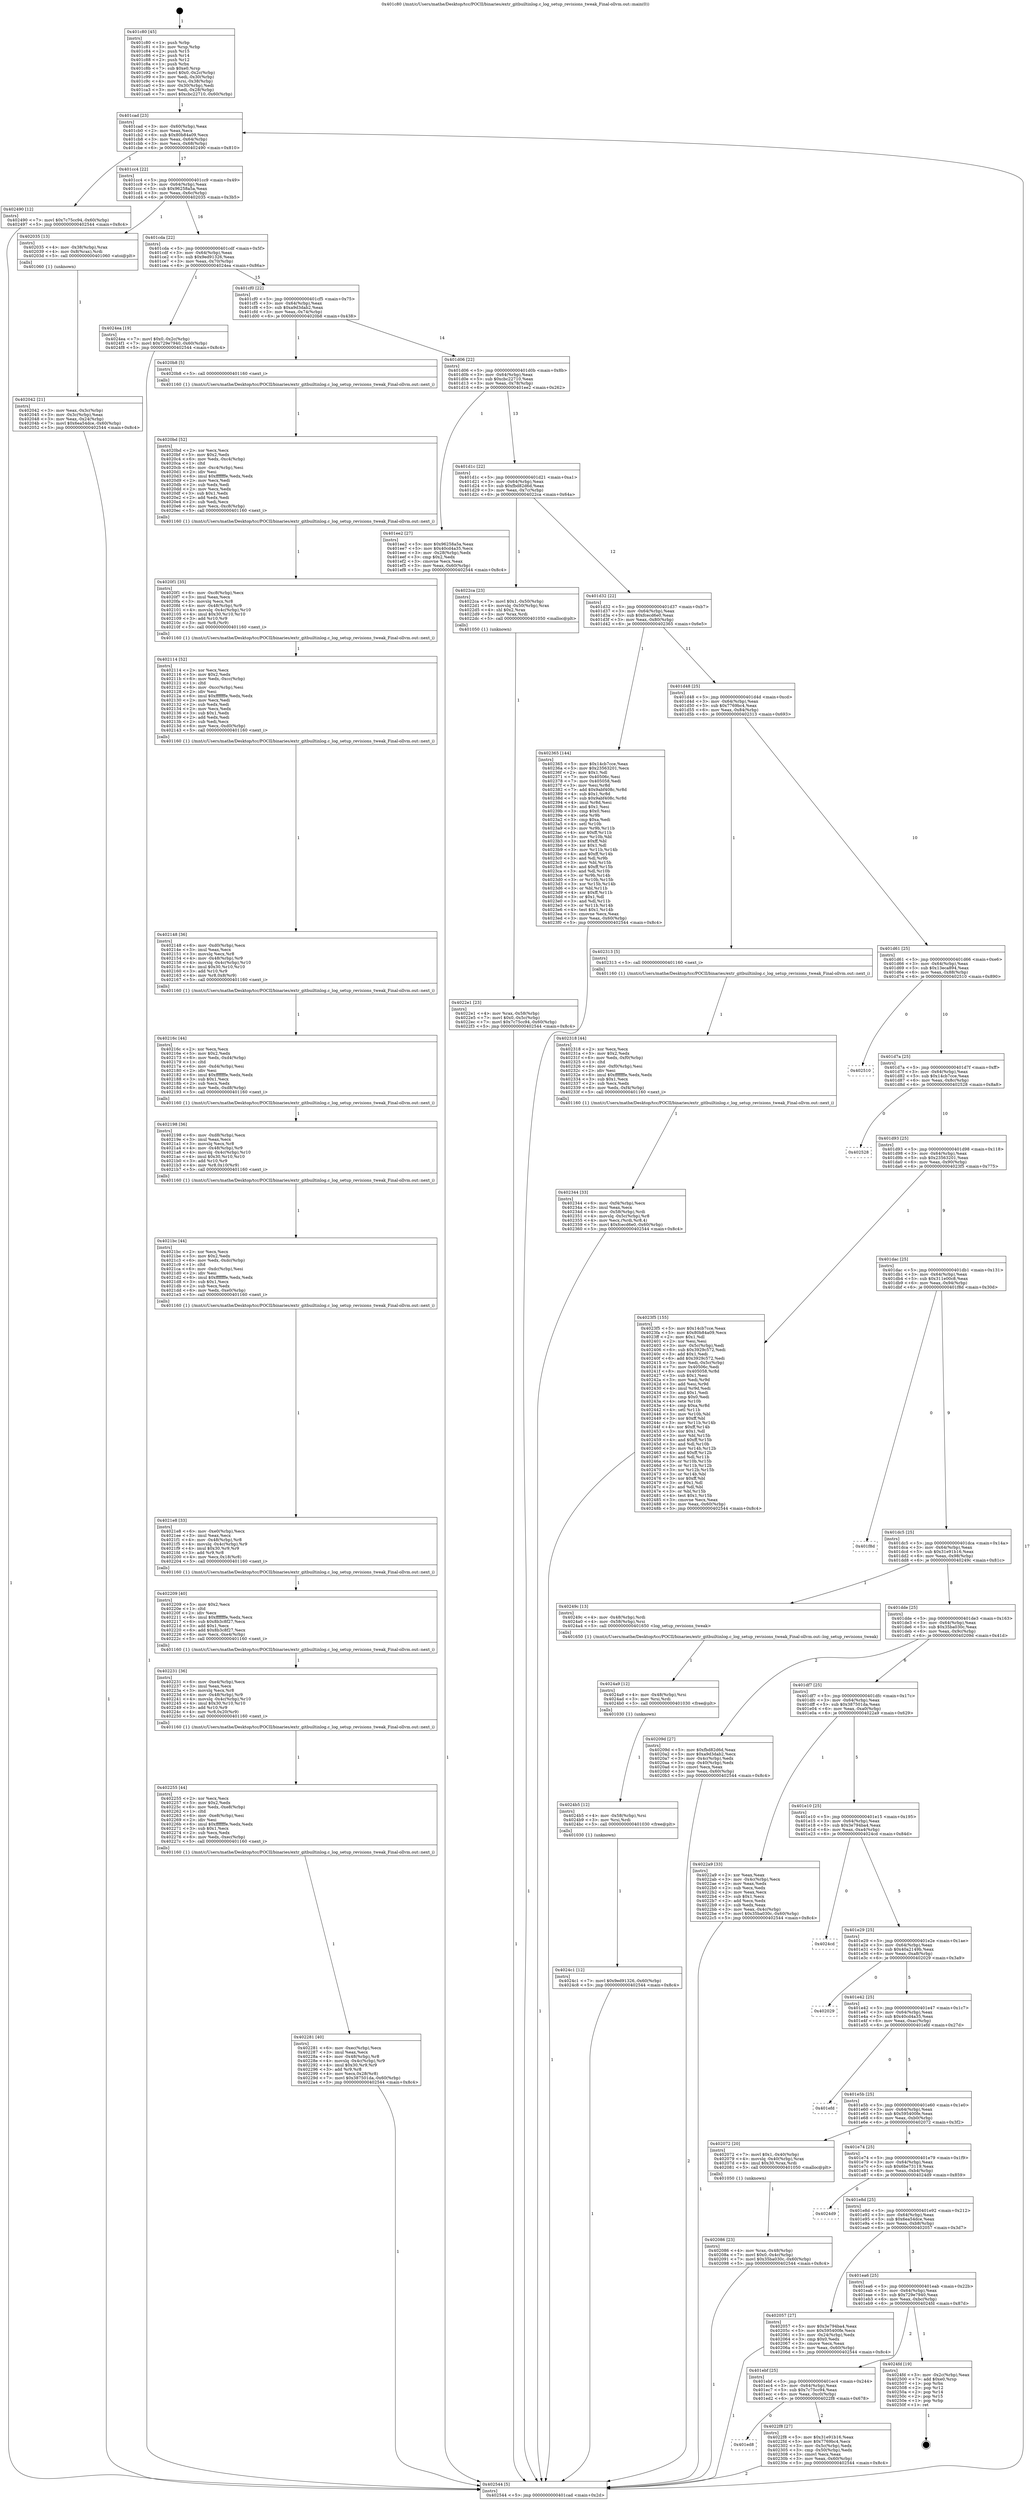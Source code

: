 digraph "0x401c80" {
  label = "0x401c80 (/mnt/c/Users/mathe/Desktop/tcc/POCII/binaries/extr_gitbuiltinlog.c_log_setup_revisions_tweak_Final-ollvm.out::main(0))"
  labelloc = "t"
  node[shape=record]

  Entry [label="",width=0.3,height=0.3,shape=circle,fillcolor=black,style=filled]
  "0x401cad" [label="{
     0x401cad [23]\l
     | [instrs]\l
     &nbsp;&nbsp;0x401cad \<+3\>: mov -0x60(%rbp),%eax\l
     &nbsp;&nbsp;0x401cb0 \<+2\>: mov %eax,%ecx\l
     &nbsp;&nbsp;0x401cb2 \<+6\>: sub $0x80b84a09,%ecx\l
     &nbsp;&nbsp;0x401cb8 \<+3\>: mov %eax,-0x64(%rbp)\l
     &nbsp;&nbsp;0x401cbb \<+3\>: mov %ecx,-0x68(%rbp)\l
     &nbsp;&nbsp;0x401cbe \<+6\>: je 0000000000402490 \<main+0x810\>\l
  }"]
  "0x402490" [label="{
     0x402490 [12]\l
     | [instrs]\l
     &nbsp;&nbsp;0x402490 \<+7\>: movl $0x7c75cc94,-0x60(%rbp)\l
     &nbsp;&nbsp;0x402497 \<+5\>: jmp 0000000000402544 \<main+0x8c4\>\l
  }"]
  "0x401cc4" [label="{
     0x401cc4 [22]\l
     | [instrs]\l
     &nbsp;&nbsp;0x401cc4 \<+5\>: jmp 0000000000401cc9 \<main+0x49\>\l
     &nbsp;&nbsp;0x401cc9 \<+3\>: mov -0x64(%rbp),%eax\l
     &nbsp;&nbsp;0x401ccc \<+5\>: sub $0x96258a5a,%eax\l
     &nbsp;&nbsp;0x401cd1 \<+3\>: mov %eax,-0x6c(%rbp)\l
     &nbsp;&nbsp;0x401cd4 \<+6\>: je 0000000000402035 \<main+0x3b5\>\l
  }"]
  Exit [label="",width=0.3,height=0.3,shape=circle,fillcolor=black,style=filled,peripheries=2]
  "0x402035" [label="{
     0x402035 [13]\l
     | [instrs]\l
     &nbsp;&nbsp;0x402035 \<+4\>: mov -0x38(%rbp),%rax\l
     &nbsp;&nbsp;0x402039 \<+4\>: mov 0x8(%rax),%rdi\l
     &nbsp;&nbsp;0x40203d \<+5\>: call 0000000000401060 \<atoi@plt\>\l
     | [calls]\l
     &nbsp;&nbsp;0x401060 \{1\} (unknown)\l
  }"]
  "0x401cda" [label="{
     0x401cda [22]\l
     | [instrs]\l
     &nbsp;&nbsp;0x401cda \<+5\>: jmp 0000000000401cdf \<main+0x5f\>\l
     &nbsp;&nbsp;0x401cdf \<+3\>: mov -0x64(%rbp),%eax\l
     &nbsp;&nbsp;0x401ce2 \<+5\>: sub $0x9ed91326,%eax\l
     &nbsp;&nbsp;0x401ce7 \<+3\>: mov %eax,-0x70(%rbp)\l
     &nbsp;&nbsp;0x401cea \<+6\>: je 00000000004024ea \<main+0x86a\>\l
  }"]
  "0x4024c1" [label="{
     0x4024c1 [12]\l
     | [instrs]\l
     &nbsp;&nbsp;0x4024c1 \<+7\>: movl $0x9ed91326,-0x60(%rbp)\l
     &nbsp;&nbsp;0x4024c8 \<+5\>: jmp 0000000000402544 \<main+0x8c4\>\l
  }"]
  "0x4024ea" [label="{
     0x4024ea [19]\l
     | [instrs]\l
     &nbsp;&nbsp;0x4024ea \<+7\>: movl $0x0,-0x2c(%rbp)\l
     &nbsp;&nbsp;0x4024f1 \<+7\>: movl $0x729e7940,-0x60(%rbp)\l
     &nbsp;&nbsp;0x4024f8 \<+5\>: jmp 0000000000402544 \<main+0x8c4\>\l
  }"]
  "0x401cf0" [label="{
     0x401cf0 [22]\l
     | [instrs]\l
     &nbsp;&nbsp;0x401cf0 \<+5\>: jmp 0000000000401cf5 \<main+0x75\>\l
     &nbsp;&nbsp;0x401cf5 \<+3\>: mov -0x64(%rbp),%eax\l
     &nbsp;&nbsp;0x401cf8 \<+5\>: sub $0xa9d3dab2,%eax\l
     &nbsp;&nbsp;0x401cfd \<+3\>: mov %eax,-0x74(%rbp)\l
     &nbsp;&nbsp;0x401d00 \<+6\>: je 00000000004020b8 \<main+0x438\>\l
  }"]
  "0x4024b5" [label="{
     0x4024b5 [12]\l
     | [instrs]\l
     &nbsp;&nbsp;0x4024b5 \<+4\>: mov -0x58(%rbp),%rsi\l
     &nbsp;&nbsp;0x4024b9 \<+3\>: mov %rsi,%rdi\l
     &nbsp;&nbsp;0x4024bc \<+5\>: call 0000000000401030 \<free@plt\>\l
     | [calls]\l
     &nbsp;&nbsp;0x401030 \{1\} (unknown)\l
  }"]
  "0x4020b8" [label="{
     0x4020b8 [5]\l
     | [instrs]\l
     &nbsp;&nbsp;0x4020b8 \<+5\>: call 0000000000401160 \<next_i\>\l
     | [calls]\l
     &nbsp;&nbsp;0x401160 \{1\} (/mnt/c/Users/mathe/Desktop/tcc/POCII/binaries/extr_gitbuiltinlog.c_log_setup_revisions_tweak_Final-ollvm.out::next_i)\l
  }"]
  "0x401d06" [label="{
     0x401d06 [22]\l
     | [instrs]\l
     &nbsp;&nbsp;0x401d06 \<+5\>: jmp 0000000000401d0b \<main+0x8b\>\l
     &nbsp;&nbsp;0x401d0b \<+3\>: mov -0x64(%rbp),%eax\l
     &nbsp;&nbsp;0x401d0e \<+5\>: sub $0xcbc22710,%eax\l
     &nbsp;&nbsp;0x401d13 \<+3\>: mov %eax,-0x78(%rbp)\l
     &nbsp;&nbsp;0x401d16 \<+6\>: je 0000000000401ee2 \<main+0x262\>\l
  }"]
  "0x4024a9" [label="{
     0x4024a9 [12]\l
     | [instrs]\l
     &nbsp;&nbsp;0x4024a9 \<+4\>: mov -0x48(%rbp),%rsi\l
     &nbsp;&nbsp;0x4024ad \<+3\>: mov %rsi,%rdi\l
     &nbsp;&nbsp;0x4024b0 \<+5\>: call 0000000000401030 \<free@plt\>\l
     | [calls]\l
     &nbsp;&nbsp;0x401030 \{1\} (unknown)\l
  }"]
  "0x401ee2" [label="{
     0x401ee2 [27]\l
     | [instrs]\l
     &nbsp;&nbsp;0x401ee2 \<+5\>: mov $0x96258a5a,%eax\l
     &nbsp;&nbsp;0x401ee7 \<+5\>: mov $0x40cd4a35,%ecx\l
     &nbsp;&nbsp;0x401eec \<+3\>: mov -0x28(%rbp),%edx\l
     &nbsp;&nbsp;0x401eef \<+3\>: cmp $0x2,%edx\l
     &nbsp;&nbsp;0x401ef2 \<+3\>: cmovne %ecx,%eax\l
     &nbsp;&nbsp;0x401ef5 \<+3\>: mov %eax,-0x60(%rbp)\l
     &nbsp;&nbsp;0x401ef8 \<+5\>: jmp 0000000000402544 \<main+0x8c4\>\l
  }"]
  "0x401d1c" [label="{
     0x401d1c [22]\l
     | [instrs]\l
     &nbsp;&nbsp;0x401d1c \<+5\>: jmp 0000000000401d21 \<main+0xa1\>\l
     &nbsp;&nbsp;0x401d21 \<+3\>: mov -0x64(%rbp),%eax\l
     &nbsp;&nbsp;0x401d24 \<+5\>: sub $0xfbd82d6d,%eax\l
     &nbsp;&nbsp;0x401d29 \<+3\>: mov %eax,-0x7c(%rbp)\l
     &nbsp;&nbsp;0x401d2c \<+6\>: je 00000000004022ca \<main+0x64a\>\l
  }"]
  "0x402544" [label="{
     0x402544 [5]\l
     | [instrs]\l
     &nbsp;&nbsp;0x402544 \<+5\>: jmp 0000000000401cad \<main+0x2d\>\l
  }"]
  "0x401c80" [label="{
     0x401c80 [45]\l
     | [instrs]\l
     &nbsp;&nbsp;0x401c80 \<+1\>: push %rbp\l
     &nbsp;&nbsp;0x401c81 \<+3\>: mov %rsp,%rbp\l
     &nbsp;&nbsp;0x401c84 \<+2\>: push %r15\l
     &nbsp;&nbsp;0x401c86 \<+2\>: push %r14\l
     &nbsp;&nbsp;0x401c88 \<+2\>: push %r12\l
     &nbsp;&nbsp;0x401c8a \<+1\>: push %rbx\l
     &nbsp;&nbsp;0x401c8b \<+7\>: sub $0xe0,%rsp\l
     &nbsp;&nbsp;0x401c92 \<+7\>: movl $0x0,-0x2c(%rbp)\l
     &nbsp;&nbsp;0x401c99 \<+3\>: mov %edi,-0x30(%rbp)\l
     &nbsp;&nbsp;0x401c9c \<+4\>: mov %rsi,-0x38(%rbp)\l
     &nbsp;&nbsp;0x401ca0 \<+3\>: mov -0x30(%rbp),%edi\l
     &nbsp;&nbsp;0x401ca3 \<+3\>: mov %edi,-0x28(%rbp)\l
     &nbsp;&nbsp;0x401ca6 \<+7\>: movl $0xcbc22710,-0x60(%rbp)\l
  }"]
  "0x402042" [label="{
     0x402042 [21]\l
     | [instrs]\l
     &nbsp;&nbsp;0x402042 \<+3\>: mov %eax,-0x3c(%rbp)\l
     &nbsp;&nbsp;0x402045 \<+3\>: mov -0x3c(%rbp),%eax\l
     &nbsp;&nbsp;0x402048 \<+3\>: mov %eax,-0x24(%rbp)\l
     &nbsp;&nbsp;0x40204b \<+7\>: movl $0x6ea54dce,-0x60(%rbp)\l
     &nbsp;&nbsp;0x402052 \<+5\>: jmp 0000000000402544 \<main+0x8c4\>\l
  }"]
  "0x402344" [label="{
     0x402344 [33]\l
     | [instrs]\l
     &nbsp;&nbsp;0x402344 \<+6\>: mov -0xf4(%rbp),%ecx\l
     &nbsp;&nbsp;0x40234a \<+3\>: imul %eax,%ecx\l
     &nbsp;&nbsp;0x40234d \<+4\>: mov -0x58(%rbp),%rdi\l
     &nbsp;&nbsp;0x402351 \<+4\>: movslq -0x5c(%rbp),%r8\l
     &nbsp;&nbsp;0x402355 \<+4\>: mov %ecx,(%rdi,%r8,4)\l
     &nbsp;&nbsp;0x402359 \<+7\>: movl $0xfcecd6e0,-0x60(%rbp)\l
     &nbsp;&nbsp;0x402360 \<+5\>: jmp 0000000000402544 \<main+0x8c4\>\l
  }"]
  "0x4022ca" [label="{
     0x4022ca [23]\l
     | [instrs]\l
     &nbsp;&nbsp;0x4022ca \<+7\>: movl $0x1,-0x50(%rbp)\l
     &nbsp;&nbsp;0x4022d1 \<+4\>: movslq -0x50(%rbp),%rax\l
     &nbsp;&nbsp;0x4022d5 \<+4\>: shl $0x2,%rax\l
     &nbsp;&nbsp;0x4022d9 \<+3\>: mov %rax,%rdi\l
     &nbsp;&nbsp;0x4022dc \<+5\>: call 0000000000401050 \<malloc@plt\>\l
     | [calls]\l
     &nbsp;&nbsp;0x401050 \{1\} (unknown)\l
  }"]
  "0x401d32" [label="{
     0x401d32 [22]\l
     | [instrs]\l
     &nbsp;&nbsp;0x401d32 \<+5\>: jmp 0000000000401d37 \<main+0xb7\>\l
     &nbsp;&nbsp;0x401d37 \<+3\>: mov -0x64(%rbp),%eax\l
     &nbsp;&nbsp;0x401d3a \<+5\>: sub $0xfcecd6e0,%eax\l
     &nbsp;&nbsp;0x401d3f \<+3\>: mov %eax,-0x80(%rbp)\l
     &nbsp;&nbsp;0x401d42 \<+6\>: je 0000000000402365 \<main+0x6e5\>\l
  }"]
  "0x402318" [label="{
     0x402318 [44]\l
     | [instrs]\l
     &nbsp;&nbsp;0x402318 \<+2\>: xor %ecx,%ecx\l
     &nbsp;&nbsp;0x40231a \<+5\>: mov $0x2,%edx\l
     &nbsp;&nbsp;0x40231f \<+6\>: mov %edx,-0xf0(%rbp)\l
     &nbsp;&nbsp;0x402325 \<+1\>: cltd\l
     &nbsp;&nbsp;0x402326 \<+6\>: mov -0xf0(%rbp),%esi\l
     &nbsp;&nbsp;0x40232c \<+2\>: idiv %esi\l
     &nbsp;&nbsp;0x40232e \<+6\>: imul $0xfffffffe,%edx,%edx\l
     &nbsp;&nbsp;0x402334 \<+3\>: sub $0x1,%ecx\l
     &nbsp;&nbsp;0x402337 \<+2\>: sub %ecx,%edx\l
     &nbsp;&nbsp;0x402339 \<+6\>: mov %edx,-0xf4(%rbp)\l
     &nbsp;&nbsp;0x40233f \<+5\>: call 0000000000401160 \<next_i\>\l
     | [calls]\l
     &nbsp;&nbsp;0x401160 \{1\} (/mnt/c/Users/mathe/Desktop/tcc/POCII/binaries/extr_gitbuiltinlog.c_log_setup_revisions_tweak_Final-ollvm.out::next_i)\l
  }"]
  "0x402365" [label="{
     0x402365 [144]\l
     | [instrs]\l
     &nbsp;&nbsp;0x402365 \<+5\>: mov $0x14cb7cce,%eax\l
     &nbsp;&nbsp;0x40236a \<+5\>: mov $0x23563201,%ecx\l
     &nbsp;&nbsp;0x40236f \<+2\>: mov $0x1,%dl\l
     &nbsp;&nbsp;0x402371 \<+7\>: mov 0x40506c,%esi\l
     &nbsp;&nbsp;0x402378 \<+7\>: mov 0x405058,%edi\l
     &nbsp;&nbsp;0x40237f \<+3\>: mov %esi,%r8d\l
     &nbsp;&nbsp;0x402382 \<+7\>: add $0x9abf408c,%r8d\l
     &nbsp;&nbsp;0x402389 \<+4\>: sub $0x1,%r8d\l
     &nbsp;&nbsp;0x40238d \<+7\>: sub $0x9abf408c,%r8d\l
     &nbsp;&nbsp;0x402394 \<+4\>: imul %r8d,%esi\l
     &nbsp;&nbsp;0x402398 \<+3\>: and $0x1,%esi\l
     &nbsp;&nbsp;0x40239b \<+3\>: cmp $0x0,%esi\l
     &nbsp;&nbsp;0x40239e \<+4\>: sete %r9b\l
     &nbsp;&nbsp;0x4023a2 \<+3\>: cmp $0xa,%edi\l
     &nbsp;&nbsp;0x4023a5 \<+4\>: setl %r10b\l
     &nbsp;&nbsp;0x4023a9 \<+3\>: mov %r9b,%r11b\l
     &nbsp;&nbsp;0x4023ac \<+4\>: xor $0xff,%r11b\l
     &nbsp;&nbsp;0x4023b0 \<+3\>: mov %r10b,%bl\l
     &nbsp;&nbsp;0x4023b3 \<+3\>: xor $0xff,%bl\l
     &nbsp;&nbsp;0x4023b6 \<+3\>: xor $0x1,%dl\l
     &nbsp;&nbsp;0x4023b9 \<+3\>: mov %r11b,%r14b\l
     &nbsp;&nbsp;0x4023bc \<+4\>: and $0xff,%r14b\l
     &nbsp;&nbsp;0x4023c0 \<+3\>: and %dl,%r9b\l
     &nbsp;&nbsp;0x4023c3 \<+3\>: mov %bl,%r15b\l
     &nbsp;&nbsp;0x4023c6 \<+4\>: and $0xff,%r15b\l
     &nbsp;&nbsp;0x4023ca \<+3\>: and %dl,%r10b\l
     &nbsp;&nbsp;0x4023cd \<+3\>: or %r9b,%r14b\l
     &nbsp;&nbsp;0x4023d0 \<+3\>: or %r10b,%r15b\l
     &nbsp;&nbsp;0x4023d3 \<+3\>: xor %r15b,%r14b\l
     &nbsp;&nbsp;0x4023d6 \<+3\>: or %bl,%r11b\l
     &nbsp;&nbsp;0x4023d9 \<+4\>: xor $0xff,%r11b\l
     &nbsp;&nbsp;0x4023dd \<+3\>: or $0x1,%dl\l
     &nbsp;&nbsp;0x4023e0 \<+3\>: and %dl,%r11b\l
     &nbsp;&nbsp;0x4023e3 \<+3\>: or %r11b,%r14b\l
     &nbsp;&nbsp;0x4023e6 \<+4\>: test $0x1,%r14b\l
     &nbsp;&nbsp;0x4023ea \<+3\>: cmovne %ecx,%eax\l
     &nbsp;&nbsp;0x4023ed \<+3\>: mov %eax,-0x60(%rbp)\l
     &nbsp;&nbsp;0x4023f0 \<+5\>: jmp 0000000000402544 \<main+0x8c4\>\l
  }"]
  "0x401d48" [label="{
     0x401d48 [25]\l
     | [instrs]\l
     &nbsp;&nbsp;0x401d48 \<+5\>: jmp 0000000000401d4d \<main+0xcd\>\l
     &nbsp;&nbsp;0x401d4d \<+3\>: mov -0x64(%rbp),%eax\l
     &nbsp;&nbsp;0x401d50 \<+5\>: sub $0x7769bc4,%eax\l
     &nbsp;&nbsp;0x401d55 \<+6\>: mov %eax,-0x84(%rbp)\l
     &nbsp;&nbsp;0x401d5b \<+6\>: je 0000000000402313 \<main+0x693\>\l
  }"]
  "0x401ed8" [label="{
     0x401ed8\l
  }", style=dashed]
  "0x402313" [label="{
     0x402313 [5]\l
     | [instrs]\l
     &nbsp;&nbsp;0x402313 \<+5\>: call 0000000000401160 \<next_i\>\l
     | [calls]\l
     &nbsp;&nbsp;0x401160 \{1\} (/mnt/c/Users/mathe/Desktop/tcc/POCII/binaries/extr_gitbuiltinlog.c_log_setup_revisions_tweak_Final-ollvm.out::next_i)\l
  }"]
  "0x401d61" [label="{
     0x401d61 [25]\l
     | [instrs]\l
     &nbsp;&nbsp;0x401d61 \<+5\>: jmp 0000000000401d66 \<main+0xe6\>\l
     &nbsp;&nbsp;0x401d66 \<+3\>: mov -0x64(%rbp),%eax\l
     &nbsp;&nbsp;0x401d69 \<+5\>: sub $0x13eca894,%eax\l
     &nbsp;&nbsp;0x401d6e \<+6\>: mov %eax,-0x88(%rbp)\l
     &nbsp;&nbsp;0x401d74 \<+6\>: je 0000000000402510 \<main+0x890\>\l
  }"]
  "0x4022f8" [label="{
     0x4022f8 [27]\l
     | [instrs]\l
     &nbsp;&nbsp;0x4022f8 \<+5\>: mov $0x31e91b16,%eax\l
     &nbsp;&nbsp;0x4022fd \<+5\>: mov $0x7769bc4,%ecx\l
     &nbsp;&nbsp;0x402302 \<+3\>: mov -0x5c(%rbp),%edx\l
     &nbsp;&nbsp;0x402305 \<+3\>: cmp -0x50(%rbp),%edx\l
     &nbsp;&nbsp;0x402308 \<+3\>: cmovl %ecx,%eax\l
     &nbsp;&nbsp;0x40230b \<+3\>: mov %eax,-0x60(%rbp)\l
     &nbsp;&nbsp;0x40230e \<+5\>: jmp 0000000000402544 \<main+0x8c4\>\l
  }"]
  "0x402510" [label="{
     0x402510\l
  }", style=dashed]
  "0x401d7a" [label="{
     0x401d7a [25]\l
     | [instrs]\l
     &nbsp;&nbsp;0x401d7a \<+5\>: jmp 0000000000401d7f \<main+0xff\>\l
     &nbsp;&nbsp;0x401d7f \<+3\>: mov -0x64(%rbp),%eax\l
     &nbsp;&nbsp;0x401d82 \<+5\>: sub $0x14cb7cce,%eax\l
     &nbsp;&nbsp;0x401d87 \<+6\>: mov %eax,-0x8c(%rbp)\l
     &nbsp;&nbsp;0x401d8d \<+6\>: je 0000000000402528 \<main+0x8a8\>\l
  }"]
  "0x401ebf" [label="{
     0x401ebf [25]\l
     | [instrs]\l
     &nbsp;&nbsp;0x401ebf \<+5\>: jmp 0000000000401ec4 \<main+0x244\>\l
     &nbsp;&nbsp;0x401ec4 \<+3\>: mov -0x64(%rbp),%eax\l
     &nbsp;&nbsp;0x401ec7 \<+5\>: sub $0x7c75cc94,%eax\l
     &nbsp;&nbsp;0x401ecc \<+6\>: mov %eax,-0xc0(%rbp)\l
     &nbsp;&nbsp;0x401ed2 \<+6\>: je 00000000004022f8 \<main+0x678\>\l
  }"]
  "0x402528" [label="{
     0x402528\l
  }", style=dashed]
  "0x401d93" [label="{
     0x401d93 [25]\l
     | [instrs]\l
     &nbsp;&nbsp;0x401d93 \<+5\>: jmp 0000000000401d98 \<main+0x118\>\l
     &nbsp;&nbsp;0x401d98 \<+3\>: mov -0x64(%rbp),%eax\l
     &nbsp;&nbsp;0x401d9b \<+5\>: sub $0x23563201,%eax\l
     &nbsp;&nbsp;0x401da0 \<+6\>: mov %eax,-0x90(%rbp)\l
     &nbsp;&nbsp;0x401da6 \<+6\>: je 00000000004023f5 \<main+0x775\>\l
  }"]
  "0x4024fd" [label="{
     0x4024fd [19]\l
     | [instrs]\l
     &nbsp;&nbsp;0x4024fd \<+3\>: mov -0x2c(%rbp),%eax\l
     &nbsp;&nbsp;0x402500 \<+7\>: add $0xe0,%rsp\l
     &nbsp;&nbsp;0x402507 \<+1\>: pop %rbx\l
     &nbsp;&nbsp;0x402508 \<+2\>: pop %r12\l
     &nbsp;&nbsp;0x40250a \<+2\>: pop %r14\l
     &nbsp;&nbsp;0x40250c \<+2\>: pop %r15\l
     &nbsp;&nbsp;0x40250e \<+1\>: pop %rbp\l
     &nbsp;&nbsp;0x40250f \<+1\>: ret\l
  }"]
  "0x4023f5" [label="{
     0x4023f5 [155]\l
     | [instrs]\l
     &nbsp;&nbsp;0x4023f5 \<+5\>: mov $0x14cb7cce,%eax\l
     &nbsp;&nbsp;0x4023fa \<+5\>: mov $0x80b84a09,%ecx\l
     &nbsp;&nbsp;0x4023ff \<+2\>: mov $0x1,%dl\l
     &nbsp;&nbsp;0x402401 \<+2\>: xor %esi,%esi\l
     &nbsp;&nbsp;0x402403 \<+3\>: mov -0x5c(%rbp),%edi\l
     &nbsp;&nbsp;0x402406 \<+6\>: sub $0x3929c572,%edi\l
     &nbsp;&nbsp;0x40240c \<+3\>: add $0x1,%edi\l
     &nbsp;&nbsp;0x40240f \<+6\>: add $0x3929c572,%edi\l
     &nbsp;&nbsp;0x402415 \<+3\>: mov %edi,-0x5c(%rbp)\l
     &nbsp;&nbsp;0x402418 \<+7\>: mov 0x40506c,%edi\l
     &nbsp;&nbsp;0x40241f \<+8\>: mov 0x405058,%r8d\l
     &nbsp;&nbsp;0x402427 \<+3\>: sub $0x1,%esi\l
     &nbsp;&nbsp;0x40242a \<+3\>: mov %edi,%r9d\l
     &nbsp;&nbsp;0x40242d \<+3\>: add %esi,%r9d\l
     &nbsp;&nbsp;0x402430 \<+4\>: imul %r9d,%edi\l
     &nbsp;&nbsp;0x402434 \<+3\>: and $0x1,%edi\l
     &nbsp;&nbsp;0x402437 \<+3\>: cmp $0x0,%edi\l
     &nbsp;&nbsp;0x40243a \<+4\>: sete %r10b\l
     &nbsp;&nbsp;0x40243e \<+4\>: cmp $0xa,%r8d\l
     &nbsp;&nbsp;0x402442 \<+4\>: setl %r11b\l
     &nbsp;&nbsp;0x402446 \<+3\>: mov %r10b,%bl\l
     &nbsp;&nbsp;0x402449 \<+3\>: xor $0xff,%bl\l
     &nbsp;&nbsp;0x40244c \<+3\>: mov %r11b,%r14b\l
     &nbsp;&nbsp;0x40244f \<+4\>: xor $0xff,%r14b\l
     &nbsp;&nbsp;0x402453 \<+3\>: xor $0x1,%dl\l
     &nbsp;&nbsp;0x402456 \<+3\>: mov %bl,%r15b\l
     &nbsp;&nbsp;0x402459 \<+4\>: and $0xff,%r15b\l
     &nbsp;&nbsp;0x40245d \<+3\>: and %dl,%r10b\l
     &nbsp;&nbsp;0x402460 \<+3\>: mov %r14b,%r12b\l
     &nbsp;&nbsp;0x402463 \<+4\>: and $0xff,%r12b\l
     &nbsp;&nbsp;0x402467 \<+3\>: and %dl,%r11b\l
     &nbsp;&nbsp;0x40246a \<+3\>: or %r10b,%r15b\l
     &nbsp;&nbsp;0x40246d \<+3\>: or %r11b,%r12b\l
     &nbsp;&nbsp;0x402470 \<+3\>: xor %r12b,%r15b\l
     &nbsp;&nbsp;0x402473 \<+3\>: or %r14b,%bl\l
     &nbsp;&nbsp;0x402476 \<+3\>: xor $0xff,%bl\l
     &nbsp;&nbsp;0x402479 \<+3\>: or $0x1,%dl\l
     &nbsp;&nbsp;0x40247c \<+2\>: and %dl,%bl\l
     &nbsp;&nbsp;0x40247e \<+3\>: or %bl,%r15b\l
     &nbsp;&nbsp;0x402481 \<+4\>: test $0x1,%r15b\l
     &nbsp;&nbsp;0x402485 \<+3\>: cmovne %ecx,%eax\l
     &nbsp;&nbsp;0x402488 \<+3\>: mov %eax,-0x60(%rbp)\l
     &nbsp;&nbsp;0x40248b \<+5\>: jmp 0000000000402544 \<main+0x8c4\>\l
  }"]
  "0x401dac" [label="{
     0x401dac [25]\l
     | [instrs]\l
     &nbsp;&nbsp;0x401dac \<+5\>: jmp 0000000000401db1 \<main+0x131\>\l
     &nbsp;&nbsp;0x401db1 \<+3\>: mov -0x64(%rbp),%eax\l
     &nbsp;&nbsp;0x401db4 \<+5\>: sub $0x311e00c8,%eax\l
     &nbsp;&nbsp;0x401db9 \<+6\>: mov %eax,-0x94(%rbp)\l
     &nbsp;&nbsp;0x401dbf \<+6\>: je 0000000000401f8d \<main+0x30d\>\l
  }"]
  "0x4022e1" [label="{
     0x4022e1 [23]\l
     | [instrs]\l
     &nbsp;&nbsp;0x4022e1 \<+4\>: mov %rax,-0x58(%rbp)\l
     &nbsp;&nbsp;0x4022e5 \<+7\>: movl $0x0,-0x5c(%rbp)\l
     &nbsp;&nbsp;0x4022ec \<+7\>: movl $0x7c75cc94,-0x60(%rbp)\l
     &nbsp;&nbsp;0x4022f3 \<+5\>: jmp 0000000000402544 \<main+0x8c4\>\l
  }"]
  "0x401f8d" [label="{
     0x401f8d\l
  }", style=dashed]
  "0x401dc5" [label="{
     0x401dc5 [25]\l
     | [instrs]\l
     &nbsp;&nbsp;0x401dc5 \<+5\>: jmp 0000000000401dca \<main+0x14a\>\l
     &nbsp;&nbsp;0x401dca \<+3\>: mov -0x64(%rbp),%eax\l
     &nbsp;&nbsp;0x401dcd \<+5\>: sub $0x31e91b16,%eax\l
     &nbsp;&nbsp;0x401dd2 \<+6\>: mov %eax,-0x98(%rbp)\l
     &nbsp;&nbsp;0x401dd8 \<+6\>: je 000000000040249c \<main+0x81c\>\l
  }"]
  "0x402281" [label="{
     0x402281 [40]\l
     | [instrs]\l
     &nbsp;&nbsp;0x402281 \<+6\>: mov -0xec(%rbp),%ecx\l
     &nbsp;&nbsp;0x402287 \<+3\>: imul %eax,%ecx\l
     &nbsp;&nbsp;0x40228a \<+4\>: mov -0x48(%rbp),%r8\l
     &nbsp;&nbsp;0x40228e \<+4\>: movslq -0x4c(%rbp),%r9\l
     &nbsp;&nbsp;0x402292 \<+4\>: imul $0x30,%r9,%r9\l
     &nbsp;&nbsp;0x402296 \<+3\>: add %r9,%r8\l
     &nbsp;&nbsp;0x402299 \<+4\>: mov %ecx,0x28(%r8)\l
     &nbsp;&nbsp;0x40229d \<+7\>: movl $0x387501da,-0x60(%rbp)\l
     &nbsp;&nbsp;0x4022a4 \<+5\>: jmp 0000000000402544 \<main+0x8c4\>\l
  }"]
  "0x40249c" [label="{
     0x40249c [13]\l
     | [instrs]\l
     &nbsp;&nbsp;0x40249c \<+4\>: mov -0x48(%rbp),%rdi\l
     &nbsp;&nbsp;0x4024a0 \<+4\>: mov -0x58(%rbp),%rsi\l
     &nbsp;&nbsp;0x4024a4 \<+5\>: call 0000000000401650 \<log_setup_revisions_tweak\>\l
     | [calls]\l
     &nbsp;&nbsp;0x401650 \{1\} (/mnt/c/Users/mathe/Desktop/tcc/POCII/binaries/extr_gitbuiltinlog.c_log_setup_revisions_tweak_Final-ollvm.out::log_setup_revisions_tweak)\l
  }"]
  "0x401dde" [label="{
     0x401dde [25]\l
     | [instrs]\l
     &nbsp;&nbsp;0x401dde \<+5\>: jmp 0000000000401de3 \<main+0x163\>\l
     &nbsp;&nbsp;0x401de3 \<+3\>: mov -0x64(%rbp),%eax\l
     &nbsp;&nbsp;0x401de6 \<+5\>: sub $0x35ba030c,%eax\l
     &nbsp;&nbsp;0x401deb \<+6\>: mov %eax,-0x9c(%rbp)\l
     &nbsp;&nbsp;0x401df1 \<+6\>: je 000000000040209d \<main+0x41d\>\l
  }"]
  "0x402255" [label="{
     0x402255 [44]\l
     | [instrs]\l
     &nbsp;&nbsp;0x402255 \<+2\>: xor %ecx,%ecx\l
     &nbsp;&nbsp;0x402257 \<+5\>: mov $0x2,%edx\l
     &nbsp;&nbsp;0x40225c \<+6\>: mov %edx,-0xe8(%rbp)\l
     &nbsp;&nbsp;0x402262 \<+1\>: cltd\l
     &nbsp;&nbsp;0x402263 \<+6\>: mov -0xe8(%rbp),%esi\l
     &nbsp;&nbsp;0x402269 \<+2\>: idiv %esi\l
     &nbsp;&nbsp;0x40226b \<+6\>: imul $0xfffffffe,%edx,%edx\l
     &nbsp;&nbsp;0x402271 \<+3\>: sub $0x1,%ecx\l
     &nbsp;&nbsp;0x402274 \<+2\>: sub %ecx,%edx\l
     &nbsp;&nbsp;0x402276 \<+6\>: mov %edx,-0xec(%rbp)\l
     &nbsp;&nbsp;0x40227c \<+5\>: call 0000000000401160 \<next_i\>\l
     | [calls]\l
     &nbsp;&nbsp;0x401160 \{1\} (/mnt/c/Users/mathe/Desktop/tcc/POCII/binaries/extr_gitbuiltinlog.c_log_setup_revisions_tweak_Final-ollvm.out::next_i)\l
  }"]
  "0x40209d" [label="{
     0x40209d [27]\l
     | [instrs]\l
     &nbsp;&nbsp;0x40209d \<+5\>: mov $0xfbd82d6d,%eax\l
     &nbsp;&nbsp;0x4020a2 \<+5\>: mov $0xa9d3dab2,%ecx\l
     &nbsp;&nbsp;0x4020a7 \<+3\>: mov -0x4c(%rbp),%edx\l
     &nbsp;&nbsp;0x4020aa \<+3\>: cmp -0x40(%rbp),%edx\l
     &nbsp;&nbsp;0x4020ad \<+3\>: cmovl %ecx,%eax\l
     &nbsp;&nbsp;0x4020b0 \<+3\>: mov %eax,-0x60(%rbp)\l
     &nbsp;&nbsp;0x4020b3 \<+5\>: jmp 0000000000402544 \<main+0x8c4\>\l
  }"]
  "0x401df7" [label="{
     0x401df7 [25]\l
     | [instrs]\l
     &nbsp;&nbsp;0x401df7 \<+5\>: jmp 0000000000401dfc \<main+0x17c\>\l
     &nbsp;&nbsp;0x401dfc \<+3\>: mov -0x64(%rbp),%eax\l
     &nbsp;&nbsp;0x401dff \<+5\>: sub $0x387501da,%eax\l
     &nbsp;&nbsp;0x401e04 \<+6\>: mov %eax,-0xa0(%rbp)\l
     &nbsp;&nbsp;0x401e0a \<+6\>: je 00000000004022a9 \<main+0x629\>\l
  }"]
  "0x402231" [label="{
     0x402231 [36]\l
     | [instrs]\l
     &nbsp;&nbsp;0x402231 \<+6\>: mov -0xe4(%rbp),%ecx\l
     &nbsp;&nbsp;0x402237 \<+3\>: imul %eax,%ecx\l
     &nbsp;&nbsp;0x40223a \<+3\>: movslq %ecx,%r8\l
     &nbsp;&nbsp;0x40223d \<+4\>: mov -0x48(%rbp),%r9\l
     &nbsp;&nbsp;0x402241 \<+4\>: movslq -0x4c(%rbp),%r10\l
     &nbsp;&nbsp;0x402245 \<+4\>: imul $0x30,%r10,%r10\l
     &nbsp;&nbsp;0x402249 \<+3\>: add %r10,%r9\l
     &nbsp;&nbsp;0x40224c \<+4\>: mov %r8,0x20(%r9)\l
     &nbsp;&nbsp;0x402250 \<+5\>: call 0000000000401160 \<next_i\>\l
     | [calls]\l
     &nbsp;&nbsp;0x401160 \{1\} (/mnt/c/Users/mathe/Desktop/tcc/POCII/binaries/extr_gitbuiltinlog.c_log_setup_revisions_tweak_Final-ollvm.out::next_i)\l
  }"]
  "0x4022a9" [label="{
     0x4022a9 [33]\l
     | [instrs]\l
     &nbsp;&nbsp;0x4022a9 \<+2\>: xor %eax,%eax\l
     &nbsp;&nbsp;0x4022ab \<+3\>: mov -0x4c(%rbp),%ecx\l
     &nbsp;&nbsp;0x4022ae \<+2\>: mov %eax,%edx\l
     &nbsp;&nbsp;0x4022b0 \<+2\>: sub %ecx,%edx\l
     &nbsp;&nbsp;0x4022b2 \<+2\>: mov %eax,%ecx\l
     &nbsp;&nbsp;0x4022b4 \<+3\>: sub $0x1,%ecx\l
     &nbsp;&nbsp;0x4022b7 \<+2\>: add %ecx,%edx\l
     &nbsp;&nbsp;0x4022b9 \<+2\>: sub %edx,%eax\l
     &nbsp;&nbsp;0x4022bb \<+3\>: mov %eax,-0x4c(%rbp)\l
     &nbsp;&nbsp;0x4022be \<+7\>: movl $0x35ba030c,-0x60(%rbp)\l
     &nbsp;&nbsp;0x4022c5 \<+5\>: jmp 0000000000402544 \<main+0x8c4\>\l
  }"]
  "0x401e10" [label="{
     0x401e10 [25]\l
     | [instrs]\l
     &nbsp;&nbsp;0x401e10 \<+5\>: jmp 0000000000401e15 \<main+0x195\>\l
     &nbsp;&nbsp;0x401e15 \<+3\>: mov -0x64(%rbp),%eax\l
     &nbsp;&nbsp;0x401e18 \<+5\>: sub $0x3e794ba4,%eax\l
     &nbsp;&nbsp;0x401e1d \<+6\>: mov %eax,-0xa4(%rbp)\l
     &nbsp;&nbsp;0x401e23 \<+6\>: je 00000000004024cd \<main+0x84d\>\l
  }"]
  "0x402209" [label="{
     0x402209 [40]\l
     | [instrs]\l
     &nbsp;&nbsp;0x402209 \<+5\>: mov $0x2,%ecx\l
     &nbsp;&nbsp;0x40220e \<+1\>: cltd\l
     &nbsp;&nbsp;0x40220f \<+2\>: idiv %ecx\l
     &nbsp;&nbsp;0x402211 \<+6\>: imul $0xfffffffe,%edx,%ecx\l
     &nbsp;&nbsp;0x402217 \<+6\>: sub $0x8b3c8f27,%ecx\l
     &nbsp;&nbsp;0x40221d \<+3\>: add $0x1,%ecx\l
     &nbsp;&nbsp;0x402220 \<+6\>: add $0x8b3c8f27,%ecx\l
     &nbsp;&nbsp;0x402226 \<+6\>: mov %ecx,-0xe4(%rbp)\l
     &nbsp;&nbsp;0x40222c \<+5\>: call 0000000000401160 \<next_i\>\l
     | [calls]\l
     &nbsp;&nbsp;0x401160 \{1\} (/mnt/c/Users/mathe/Desktop/tcc/POCII/binaries/extr_gitbuiltinlog.c_log_setup_revisions_tweak_Final-ollvm.out::next_i)\l
  }"]
  "0x4024cd" [label="{
     0x4024cd\l
  }", style=dashed]
  "0x401e29" [label="{
     0x401e29 [25]\l
     | [instrs]\l
     &nbsp;&nbsp;0x401e29 \<+5\>: jmp 0000000000401e2e \<main+0x1ae\>\l
     &nbsp;&nbsp;0x401e2e \<+3\>: mov -0x64(%rbp),%eax\l
     &nbsp;&nbsp;0x401e31 \<+5\>: sub $0x40a2149b,%eax\l
     &nbsp;&nbsp;0x401e36 \<+6\>: mov %eax,-0xa8(%rbp)\l
     &nbsp;&nbsp;0x401e3c \<+6\>: je 0000000000402029 \<main+0x3a9\>\l
  }"]
  "0x4021e8" [label="{
     0x4021e8 [33]\l
     | [instrs]\l
     &nbsp;&nbsp;0x4021e8 \<+6\>: mov -0xe0(%rbp),%ecx\l
     &nbsp;&nbsp;0x4021ee \<+3\>: imul %eax,%ecx\l
     &nbsp;&nbsp;0x4021f1 \<+4\>: mov -0x48(%rbp),%r8\l
     &nbsp;&nbsp;0x4021f5 \<+4\>: movslq -0x4c(%rbp),%r9\l
     &nbsp;&nbsp;0x4021f9 \<+4\>: imul $0x30,%r9,%r9\l
     &nbsp;&nbsp;0x4021fd \<+3\>: add %r9,%r8\l
     &nbsp;&nbsp;0x402200 \<+4\>: mov %ecx,0x18(%r8)\l
     &nbsp;&nbsp;0x402204 \<+5\>: call 0000000000401160 \<next_i\>\l
     | [calls]\l
     &nbsp;&nbsp;0x401160 \{1\} (/mnt/c/Users/mathe/Desktop/tcc/POCII/binaries/extr_gitbuiltinlog.c_log_setup_revisions_tweak_Final-ollvm.out::next_i)\l
  }"]
  "0x402029" [label="{
     0x402029\l
  }", style=dashed]
  "0x401e42" [label="{
     0x401e42 [25]\l
     | [instrs]\l
     &nbsp;&nbsp;0x401e42 \<+5\>: jmp 0000000000401e47 \<main+0x1c7\>\l
     &nbsp;&nbsp;0x401e47 \<+3\>: mov -0x64(%rbp),%eax\l
     &nbsp;&nbsp;0x401e4a \<+5\>: sub $0x40cd4a35,%eax\l
     &nbsp;&nbsp;0x401e4f \<+6\>: mov %eax,-0xac(%rbp)\l
     &nbsp;&nbsp;0x401e55 \<+6\>: je 0000000000401efd \<main+0x27d\>\l
  }"]
  "0x4021bc" [label="{
     0x4021bc [44]\l
     | [instrs]\l
     &nbsp;&nbsp;0x4021bc \<+2\>: xor %ecx,%ecx\l
     &nbsp;&nbsp;0x4021be \<+5\>: mov $0x2,%edx\l
     &nbsp;&nbsp;0x4021c3 \<+6\>: mov %edx,-0xdc(%rbp)\l
     &nbsp;&nbsp;0x4021c9 \<+1\>: cltd\l
     &nbsp;&nbsp;0x4021ca \<+6\>: mov -0xdc(%rbp),%esi\l
     &nbsp;&nbsp;0x4021d0 \<+2\>: idiv %esi\l
     &nbsp;&nbsp;0x4021d2 \<+6\>: imul $0xfffffffe,%edx,%edx\l
     &nbsp;&nbsp;0x4021d8 \<+3\>: sub $0x1,%ecx\l
     &nbsp;&nbsp;0x4021db \<+2\>: sub %ecx,%edx\l
     &nbsp;&nbsp;0x4021dd \<+6\>: mov %edx,-0xe0(%rbp)\l
     &nbsp;&nbsp;0x4021e3 \<+5\>: call 0000000000401160 \<next_i\>\l
     | [calls]\l
     &nbsp;&nbsp;0x401160 \{1\} (/mnt/c/Users/mathe/Desktop/tcc/POCII/binaries/extr_gitbuiltinlog.c_log_setup_revisions_tweak_Final-ollvm.out::next_i)\l
  }"]
  "0x401efd" [label="{
     0x401efd\l
  }", style=dashed]
  "0x401e5b" [label="{
     0x401e5b [25]\l
     | [instrs]\l
     &nbsp;&nbsp;0x401e5b \<+5\>: jmp 0000000000401e60 \<main+0x1e0\>\l
     &nbsp;&nbsp;0x401e60 \<+3\>: mov -0x64(%rbp),%eax\l
     &nbsp;&nbsp;0x401e63 \<+5\>: sub $0x595400fe,%eax\l
     &nbsp;&nbsp;0x401e68 \<+6\>: mov %eax,-0xb0(%rbp)\l
     &nbsp;&nbsp;0x401e6e \<+6\>: je 0000000000402072 \<main+0x3f2\>\l
  }"]
  "0x402198" [label="{
     0x402198 [36]\l
     | [instrs]\l
     &nbsp;&nbsp;0x402198 \<+6\>: mov -0xd8(%rbp),%ecx\l
     &nbsp;&nbsp;0x40219e \<+3\>: imul %eax,%ecx\l
     &nbsp;&nbsp;0x4021a1 \<+3\>: movslq %ecx,%r8\l
     &nbsp;&nbsp;0x4021a4 \<+4\>: mov -0x48(%rbp),%r9\l
     &nbsp;&nbsp;0x4021a8 \<+4\>: movslq -0x4c(%rbp),%r10\l
     &nbsp;&nbsp;0x4021ac \<+4\>: imul $0x30,%r10,%r10\l
     &nbsp;&nbsp;0x4021b0 \<+3\>: add %r10,%r9\l
     &nbsp;&nbsp;0x4021b3 \<+4\>: mov %r8,0x10(%r9)\l
     &nbsp;&nbsp;0x4021b7 \<+5\>: call 0000000000401160 \<next_i\>\l
     | [calls]\l
     &nbsp;&nbsp;0x401160 \{1\} (/mnt/c/Users/mathe/Desktop/tcc/POCII/binaries/extr_gitbuiltinlog.c_log_setup_revisions_tweak_Final-ollvm.out::next_i)\l
  }"]
  "0x402072" [label="{
     0x402072 [20]\l
     | [instrs]\l
     &nbsp;&nbsp;0x402072 \<+7\>: movl $0x1,-0x40(%rbp)\l
     &nbsp;&nbsp;0x402079 \<+4\>: movslq -0x40(%rbp),%rax\l
     &nbsp;&nbsp;0x40207d \<+4\>: imul $0x30,%rax,%rdi\l
     &nbsp;&nbsp;0x402081 \<+5\>: call 0000000000401050 \<malloc@plt\>\l
     | [calls]\l
     &nbsp;&nbsp;0x401050 \{1\} (unknown)\l
  }"]
  "0x401e74" [label="{
     0x401e74 [25]\l
     | [instrs]\l
     &nbsp;&nbsp;0x401e74 \<+5\>: jmp 0000000000401e79 \<main+0x1f9\>\l
     &nbsp;&nbsp;0x401e79 \<+3\>: mov -0x64(%rbp),%eax\l
     &nbsp;&nbsp;0x401e7c \<+5\>: sub $0x6be73119,%eax\l
     &nbsp;&nbsp;0x401e81 \<+6\>: mov %eax,-0xb4(%rbp)\l
     &nbsp;&nbsp;0x401e87 \<+6\>: je 00000000004024d9 \<main+0x859\>\l
  }"]
  "0x40216c" [label="{
     0x40216c [44]\l
     | [instrs]\l
     &nbsp;&nbsp;0x40216c \<+2\>: xor %ecx,%ecx\l
     &nbsp;&nbsp;0x40216e \<+5\>: mov $0x2,%edx\l
     &nbsp;&nbsp;0x402173 \<+6\>: mov %edx,-0xd4(%rbp)\l
     &nbsp;&nbsp;0x402179 \<+1\>: cltd\l
     &nbsp;&nbsp;0x40217a \<+6\>: mov -0xd4(%rbp),%esi\l
     &nbsp;&nbsp;0x402180 \<+2\>: idiv %esi\l
     &nbsp;&nbsp;0x402182 \<+6\>: imul $0xfffffffe,%edx,%edx\l
     &nbsp;&nbsp;0x402188 \<+3\>: sub $0x1,%ecx\l
     &nbsp;&nbsp;0x40218b \<+2\>: sub %ecx,%edx\l
     &nbsp;&nbsp;0x40218d \<+6\>: mov %edx,-0xd8(%rbp)\l
     &nbsp;&nbsp;0x402193 \<+5\>: call 0000000000401160 \<next_i\>\l
     | [calls]\l
     &nbsp;&nbsp;0x401160 \{1\} (/mnt/c/Users/mathe/Desktop/tcc/POCII/binaries/extr_gitbuiltinlog.c_log_setup_revisions_tweak_Final-ollvm.out::next_i)\l
  }"]
  "0x4024d9" [label="{
     0x4024d9\l
  }", style=dashed]
  "0x401e8d" [label="{
     0x401e8d [25]\l
     | [instrs]\l
     &nbsp;&nbsp;0x401e8d \<+5\>: jmp 0000000000401e92 \<main+0x212\>\l
     &nbsp;&nbsp;0x401e92 \<+3\>: mov -0x64(%rbp),%eax\l
     &nbsp;&nbsp;0x401e95 \<+5\>: sub $0x6ea54dce,%eax\l
     &nbsp;&nbsp;0x401e9a \<+6\>: mov %eax,-0xb8(%rbp)\l
     &nbsp;&nbsp;0x401ea0 \<+6\>: je 0000000000402057 \<main+0x3d7\>\l
  }"]
  "0x402148" [label="{
     0x402148 [36]\l
     | [instrs]\l
     &nbsp;&nbsp;0x402148 \<+6\>: mov -0xd0(%rbp),%ecx\l
     &nbsp;&nbsp;0x40214e \<+3\>: imul %eax,%ecx\l
     &nbsp;&nbsp;0x402151 \<+3\>: movslq %ecx,%r8\l
     &nbsp;&nbsp;0x402154 \<+4\>: mov -0x48(%rbp),%r9\l
     &nbsp;&nbsp;0x402158 \<+4\>: movslq -0x4c(%rbp),%r10\l
     &nbsp;&nbsp;0x40215c \<+4\>: imul $0x30,%r10,%r10\l
     &nbsp;&nbsp;0x402160 \<+3\>: add %r10,%r9\l
     &nbsp;&nbsp;0x402163 \<+4\>: mov %r8,0x8(%r9)\l
     &nbsp;&nbsp;0x402167 \<+5\>: call 0000000000401160 \<next_i\>\l
     | [calls]\l
     &nbsp;&nbsp;0x401160 \{1\} (/mnt/c/Users/mathe/Desktop/tcc/POCII/binaries/extr_gitbuiltinlog.c_log_setup_revisions_tweak_Final-ollvm.out::next_i)\l
  }"]
  "0x402057" [label="{
     0x402057 [27]\l
     | [instrs]\l
     &nbsp;&nbsp;0x402057 \<+5\>: mov $0x3e794ba4,%eax\l
     &nbsp;&nbsp;0x40205c \<+5\>: mov $0x595400fe,%ecx\l
     &nbsp;&nbsp;0x402061 \<+3\>: mov -0x24(%rbp),%edx\l
     &nbsp;&nbsp;0x402064 \<+3\>: cmp $0x0,%edx\l
     &nbsp;&nbsp;0x402067 \<+3\>: cmove %ecx,%eax\l
     &nbsp;&nbsp;0x40206a \<+3\>: mov %eax,-0x60(%rbp)\l
     &nbsp;&nbsp;0x40206d \<+5\>: jmp 0000000000402544 \<main+0x8c4\>\l
  }"]
  "0x401ea6" [label="{
     0x401ea6 [25]\l
     | [instrs]\l
     &nbsp;&nbsp;0x401ea6 \<+5\>: jmp 0000000000401eab \<main+0x22b\>\l
     &nbsp;&nbsp;0x401eab \<+3\>: mov -0x64(%rbp),%eax\l
     &nbsp;&nbsp;0x401eae \<+5\>: sub $0x729e7940,%eax\l
     &nbsp;&nbsp;0x401eb3 \<+6\>: mov %eax,-0xbc(%rbp)\l
     &nbsp;&nbsp;0x401eb9 \<+6\>: je 00000000004024fd \<main+0x87d\>\l
  }"]
  "0x402086" [label="{
     0x402086 [23]\l
     | [instrs]\l
     &nbsp;&nbsp;0x402086 \<+4\>: mov %rax,-0x48(%rbp)\l
     &nbsp;&nbsp;0x40208a \<+7\>: movl $0x0,-0x4c(%rbp)\l
     &nbsp;&nbsp;0x402091 \<+7\>: movl $0x35ba030c,-0x60(%rbp)\l
     &nbsp;&nbsp;0x402098 \<+5\>: jmp 0000000000402544 \<main+0x8c4\>\l
  }"]
  "0x4020bd" [label="{
     0x4020bd [52]\l
     | [instrs]\l
     &nbsp;&nbsp;0x4020bd \<+2\>: xor %ecx,%ecx\l
     &nbsp;&nbsp;0x4020bf \<+5\>: mov $0x2,%edx\l
     &nbsp;&nbsp;0x4020c4 \<+6\>: mov %edx,-0xc4(%rbp)\l
     &nbsp;&nbsp;0x4020ca \<+1\>: cltd\l
     &nbsp;&nbsp;0x4020cb \<+6\>: mov -0xc4(%rbp),%esi\l
     &nbsp;&nbsp;0x4020d1 \<+2\>: idiv %esi\l
     &nbsp;&nbsp;0x4020d3 \<+6\>: imul $0xfffffffe,%edx,%edx\l
     &nbsp;&nbsp;0x4020d9 \<+2\>: mov %ecx,%edi\l
     &nbsp;&nbsp;0x4020db \<+2\>: sub %edx,%edi\l
     &nbsp;&nbsp;0x4020dd \<+2\>: mov %ecx,%edx\l
     &nbsp;&nbsp;0x4020df \<+3\>: sub $0x1,%edx\l
     &nbsp;&nbsp;0x4020e2 \<+2\>: add %edx,%edi\l
     &nbsp;&nbsp;0x4020e4 \<+2\>: sub %edi,%ecx\l
     &nbsp;&nbsp;0x4020e6 \<+6\>: mov %ecx,-0xc8(%rbp)\l
     &nbsp;&nbsp;0x4020ec \<+5\>: call 0000000000401160 \<next_i\>\l
     | [calls]\l
     &nbsp;&nbsp;0x401160 \{1\} (/mnt/c/Users/mathe/Desktop/tcc/POCII/binaries/extr_gitbuiltinlog.c_log_setup_revisions_tweak_Final-ollvm.out::next_i)\l
  }"]
  "0x4020f1" [label="{
     0x4020f1 [35]\l
     | [instrs]\l
     &nbsp;&nbsp;0x4020f1 \<+6\>: mov -0xc8(%rbp),%ecx\l
     &nbsp;&nbsp;0x4020f7 \<+3\>: imul %eax,%ecx\l
     &nbsp;&nbsp;0x4020fa \<+3\>: movslq %ecx,%r8\l
     &nbsp;&nbsp;0x4020fd \<+4\>: mov -0x48(%rbp),%r9\l
     &nbsp;&nbsp;0x402101 \<+4\>: movslq -0x4c(%rbp),%r10\l
     &nbsp;&nbsp;0x402105 \<+4\>: imul $0x30,%r10,%r10\l
     &nbsp;&nbsp;0x402109 \<+3\>: add %r10,%r9\l
     &nbsp;&nbsp;0x40210c \<+3\>: mov %r8,(%r9)\l
     &nbsp;&nbsp;0x40210f \<+5\>: call 0000000000401160 \<next_i\>\l
     | [calls]\l
     &nbsp;&nbsp;0x401160 \{1\} (/mnt/c/Users/mathe/Desktop/tcc/POCII/binaries/extr_gitbuiltinlog.c_log_setup_revisions_tweak_Final-ollvm.out::next_i)\l
  }"]
  "0x402114" [label="{
     0x402114 [52]\l
     | [instrs]\l
     &nbsp;&nbsp;0x402114 \<+2\>: xor %ecx,%ecx\l
     &nbsp;&nbsp;0x402116 \<+5\>: mov $0x2,%edx\l
     &nbsp;&nbsp;0x40211b \<+6\>: mov %edx,-0xcc(%rbp)\l
     &nbsp;&nbsp;0x402121 \<+1\>: cltd\l
     &nbsp;&nbsp;0x402122 \<+6\>: mov -0xcc(%rbp),%esi\l
     &nbsp;&nbsp;0x402128 \<+2\>: idiv %esi\l
     &nbsp;&nbsp;0x40212a \<+6\>: imul $0xfffffffe,%edx,%edx\l
     &nbsp;&nbsp;0x402130 \<+2\>: mov %ecx,%edi\l
     &nbsp;&nbsp;0x402132 \<+2\>: sub %edx,%edi\l
     &nbsp;&nbsp;0x402134 \<+2\>: mov %ecx,%edx\l
     &nbsp;&nbsp;0x402136 \<+3\>: sub $0x1,%edx\l
     &nbsp;&nbsp;0x402139 \<+2\>: add %edx,%edi\l
     &nbsp;&nbsp;0x40213b \<+2\>: sub %edi,%ecx\l
     &nbsp;&nbsp;0x40213d \<+6\>: mov %ecx,-0xd0(%rbp)\l
     &nbsp;&nbsp;0x402143 \<+5\>: call 0000000000401160 \<next_i\>\l
     | [calls]\l
     &nbsp;&nbsp;0x401160 \{1\} (/mnt/c/Users/mathe/Desktop/tcc/POCII/binaries/extr_gitbuiltinlog.c_log_setup_revisions_tweak_Final-ollvm.out::next_i)\l
  }"]
  Entry -> "0x401c80" [label=" 1"]
  "0x401cad" -> "0x402490" [label=" 1"]
  "0x401cad" -> "0x401cc4" [label=" 17"]
  "0x4024fd" -> Exit [label=" 1"]
  "0x401cc4" -> "0x402035" [label=" 1"]
  "0x401cc4" -> "0x401cda" [label=" 16"]
  "0x4024ea" -> "0x402544" [label=" 1"]
  "0x401cda" -> "0x4024ea" [label=" 1"]
  "0x401cda" -> "0x401cf0" [label=" 15"]
  "0x4024c1" -> "0x402544" [label=" 1"]
  "0x401cf0" -> "0x4020b8" [label=" 1"]
  "0x401cf0" -> "0x401d06" [label=" 14"]
  "0x4024b5" -> "0x4024c1" [label=" 1"]
  "0x401d06" -> "0x401ee2" [label=" 1"]
  "0x401d06" -> "0x401d1c" [label=" 13"]
  "0x401ee2" -> "0x402544" [label=" 1"]
  "0x401c80" -> "0x401cad" [label=" 1"]
  "0x402544" -> "0x401cad" [label=" 17"]
  "0x402035" -> "0x402042" [label=" 1"]
  "0x402042" -> "0x402544" [label=" 1"]
  "0x4024a9" -> "0x4024b5" [label=" 1"]
  "0x401d1c" -> "0x4022ca" [label=" 1"]
  "0x401d1c" -> "0x401d32" [label=" 12"]
  "0x40249c" -> "0x4024a9" [label=" 1"]
  "0x401d32" -> "0x402365" [label=" 1"]
  "0x401d32" -> "0x401d48" [label=" 11"]
  "0x402490" -> "0x402544" [label=" 1"]
  "0x401d48" -> "0x402313" [label=" 1"]
  "0x401d48" -> "0x401d61" [label=" 10"]
  "0x4023f5" -> "0x402544" [label=" 1"]
  "0x401d61" -> "0x402510" [label=" 0"]
  "0x401d61" -> "0x401d7a" [label=" 10"]
  "0x402365" -> "0x402544" [label=" 1"]
  "0x401d7a" -> "0x402528" [label=" 0"]
  "0x401d7a" -> "0x401d93" [label=" 10"]
  "0x402318" -> "0x402344" [label=" 1"]
  "0x401d93" -> "0x4023f5" [label=" 1"]
  "0x401d93" -> "0x401dac" [label=" 9"]
  "0x402313" -> "0x402318" [label=" 1"]
  "0x401dac" -> "0x401f8d" [label=" 0"]
  "0x401dac" -> "0x401dc5" [label=" 9"]
  "0x401ebf" -> "0x401ed8" [label=" 0"]
  "0x401dc5" -> "0x40249c" [label=" 1"]
  "0x401dc5" -> "0x401dde" [label=" 8"]
  "0x401ebf" -> "0x4022f8" [label=" 2"]
  "0x401dde" -> "0x40209d" [label=" 2"]
  "0x401dde" -> "0x401df7" [label=" 6"]
  "0x402344" -> "0x402544" [label=" 1"]
  "0x401df7" -> "0x4022a9" [label=" 1"]
  "0x401df7" -> "0x401e10" [label=" 5"]
  "0x401ea6" -> "0x401ebf" [label=" 2"]
  "0x401e10" -> "0x4024cd" [label=" 0"]
  "0x401e10" -> "0x401e29" [label=" 5"]
  "0x401ea6" -> "0x4024fd" [label=" 1"]
  "0x401e29" -> "0x402029" [label=" 0"]
  "0x401e29" -> "0x401e42" [label=" 5"]
  "0x4022f8" -> "0x402544" [label=" 2"]
  "0x401e42" -> "0x401efd" [label=" 0"]
  "0x401e42" -> "0x401e5b" [label=" 5"]
  "0x4022e1" -> "0x402544" [label=" 1"]
  "0x401e5b" -> "0x402072" [label=" 1"]
  "0x401e5b" -> "0x401e74" [label=" 4"]
  "0x4022ca" -> "0x4022e1" [label=" 1"]
  "0x401e74" -> "0x4024d9" [label=" 0"]
  "0x401e74" -> "0x401e8d" [label=" 4"]
  "0x4022a9" -> "0x402544" [label=" 1"]
  "0x401e8d" -> "0x402057" [label=" 1"]
  "0x401e8d" -> "0x401ea6" [label=" 3"]
  "0x402057" -> "0x402544" [label=" 1"]
  "0x402072" -> "0x402086" [label=" 1"]
  "0x402086" -> "0x402544" [label=" 1"]
  "0x40209d" -> "0x402544" [label=" 2"]
  "0x4020b8" -> "0x4020bd" [label=" 1"]
  "0x4020bd" -> "0x4020f1" [label=" 1"]
  "0x4020f1" -> "0x402114" [label=" 1"]
  "0x402114" -> "0x402148" [label=" 1"]
  "0x402148" -> "0x40216c" [label=" 1"]
  "0x40216c" -> "0x402198" [label=" 1"]
  "0x402198" -> "0x4021bc" [label=" 1"]
  "0x4021bc" -> "0x4021e8" [label=" 1"]
  "0x4021e8" -> "0x402209" [label=" 1"]
  "0x402209" -> "0x402231" [label=" 1"]
  "0x402231" -> "0x402255" [label=" 1"]
  "0x402255" -> "0x402281" [label=" 1"]
  "0x402281" -> "0x402544" [label=" 1"]
}
